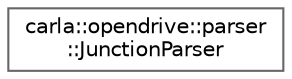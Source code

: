digraph "类继承关系图"
{
 // INTERACTIVE_SVG=YES
 // LATEX_PDF_SIZE
  bgcolor="transparent";
  edge [fontname=Helvetica,fontsize=10,labelfontname=Helvetica,labelfontsize=10];
  node [fontname=Helvetica,fontsize=10,shape=box,height=0.2,width=0.4];
  rankdir="LR";
  Node0 [id="Node000000",label="carla::opendrive::parser\l::JunctionParser",height=0.2,width=0.4,color="grey40", fillcolor="white", style="filled",URL="$d3/d54/classcarla_1_1opendrive_1_1parser_1_1JunctionParser.html",tooltip=" "];
}
